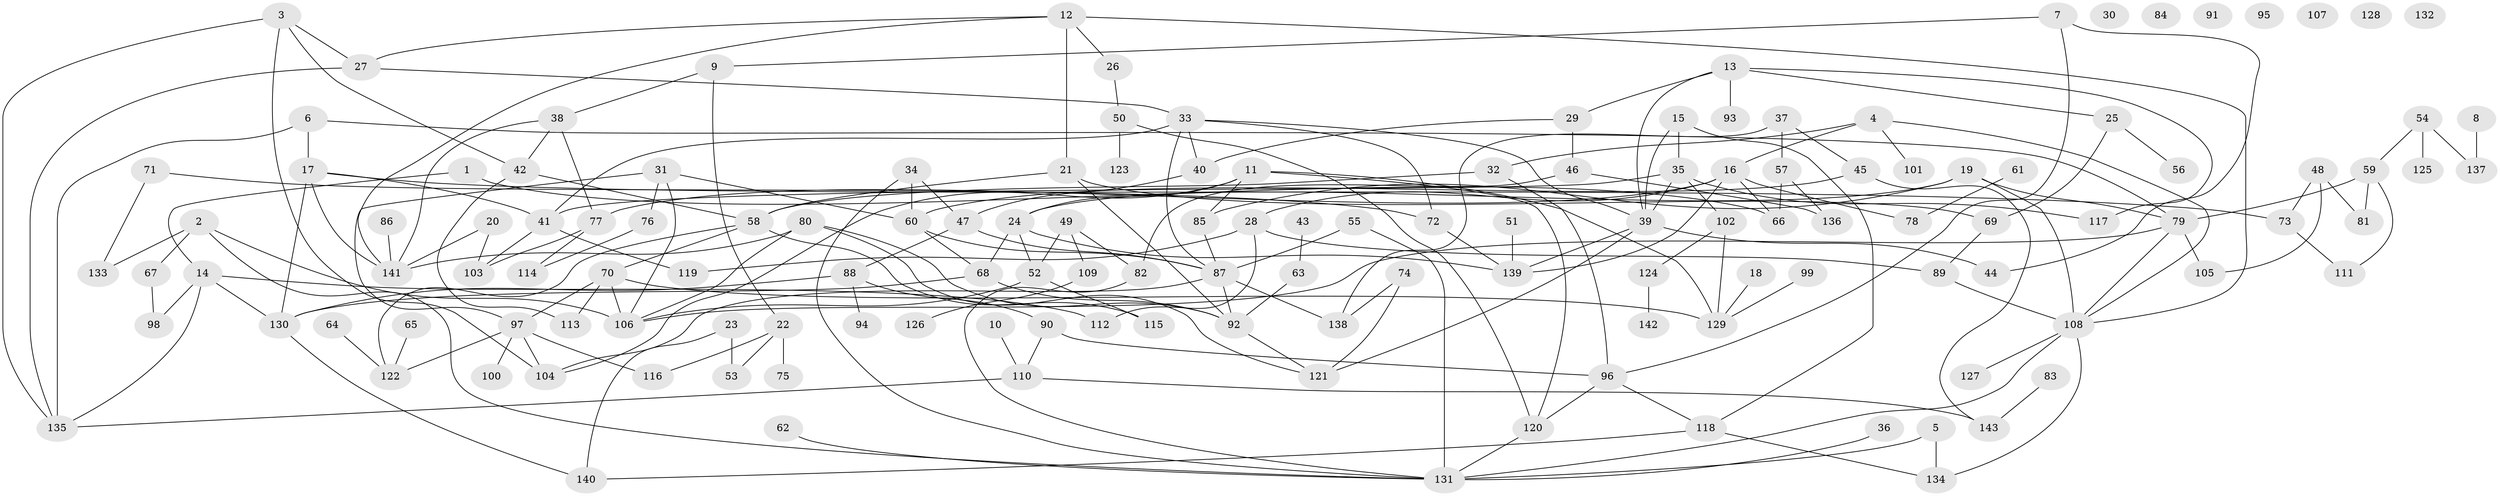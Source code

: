 // coarse degree distribution, {4: 0.1, 1: 0.23, 0: 0.07, 3: 0.12, 5: 0.15, 6: 0.03, 2: 0.22, 10: 0.04, 7: 0.02, 9: 0.02}
// Generated by graph-tools (version 1.1) at 2025/42/03/04/25 21:42:30]
// undirected, 143 vertices, 214 edges
graph export_dot {
graph [start="1"]
  node [color=gray90,style=filled];
  1;
  2;
  3;
  4;
  5;
  6;
  7;
  8;
  9;
  10;
  11;
  12;
  13;
  14;
  15;
  16;
  17;
  18;
  19;
  20;
  21;
  22;
  23;
  24;
  25;
  26;
  27;
  28;
  29;
  30;
  31;
  32;
  33;
  34;
  35;
  36;
  37;
  38;
  39;
  40;
  41;
  42;
  43;
  44;
  45;
  46;
  47;
  48;
  49;
  50;
  51;
  52;
  53;
  54;
  55;
  56;
  57;
  58;
  59;
  60;
  61;
  62;
  63;
  64;
  65;
  66;
  67;
  68;
  69;
  70;
  71;
  72;
  73;
  74;
  75;
  76;
  77;
  78;
  79;
  80;
  81;
  82;
  83;
  84;
  85;
  86;
  87;
  88;
  89;
  90;
  91;
  92;
  93;
  94;
  95;
  96;
  97;
  98;
  99;
  100;
  101;
  102;
  103;
  104;
  105;
  106;
  107;
  108;
  109;
  110;
  111;
  112;
  113;
  114;
  115;
  116;
  117;
  118;
  119;
  120;
  121;
  122;
  123;
  124;
  125;
  126;
  127;
  128;
  129;
  130;
  131;
  132;
  133;
  134;
  135;
  136;
  137;
  138;
  139;
  140;
  141;
  142;
  143;
  1 -- 14;
  1 -- 66;
  2 -- 67;
  2 -- 106;
  2 -- 131;
  2 -- 133;
  3 -- 27;
  3 -- 42;
  3 -- 104;
  3 -- 135;
  4 -- 16;
  4 -- 32;
  4 -- 101;
  4 -- 108;
  5 -- 131;
  5 -- 134;
  6 -- 17;
  6 -- 79;
  6 -- 135;
  7 -- 9;
  7 -- 44;
  7 -- 96;
  8 -- 137;
  9 -- 22;
  9 -- 38;
  10 -- 110;
  11 -- 24;
  11 -- 85;
  11 -- 104;
  11 -- 120;
  11 -- 129;
  12 -- 21;
  12 -- 26;
  12 -- 27;
  12 -- 108;
  12 -- 141;
  13 -- 25;
  13 -- 29;
  13 -- 39;
  13 -- 93;
  13 -- 117;
  14 -- 98;
  14 -- 112;
  14 -- 130;
  14 -- 135;
  15 -- 35;
  15 -- 39;
  15 -- 118;
  16 -- 28;
  16 -- 66;
  16 -- 77;
  16 -- 78;
  16 -- 139;
  17 -- 41;
  17 -- 73;
  17 -- 130;
  17 -- 141;
  18 -- 129;
  19 -- 24;
  19 -- 79;
  19 -- 85;
  19 -- 108;
  20 -- 103;
  20 -- 141;
  21 -- 58;
  21 -- 69;
  21 -- 92;
  22 -- 53;
  22 -- 75;
  22 -- 116;
  23 -- 53;
  23 -- 140;
  24 -- 52;
  24 -- 68;
  24 -- 139;
  25 -- 56;
  25 -- 69;
  26 -- 50;
  27 -- 33;
  27 -- 135;
  28 -- 89;
  28 -- 112;
  28 -- 119;
  29 -- 40;
  29 -- 46;
  31 -- 60;
  31 -- 76;
  31 -- 97;
  31 -- 106;
  32 -- 58;
  32 -- 96;
  33 -- 39;
  33 -- 40;
  33 -- 41;
  33 -- 72;
  33 -- 87;
  34 -- 47;
  34 -- 60;
  34 -- 131;
  35 -- 39;
  35 -- 41;
  35 -- 102;
  35 -- 117;
  36 -- 131;
  37 -- 45;
  37 -- 57;
  37 -- 138;
  38 -- 42;
  38 -- 77;
  38 -- 141;
  39 -- 44;
  39 -- 121;
  39 -- 139;
  40 -- 47;
  41 -- 103;
  41 -- 119;
  42 -- 58;
  42 -- 113;
  43 -- 63;
  45 -- 60;
  45 -- 143;
  46 -- 82;
  46 -- 136;
  47 -- 87;
  47 -- 88;
  48 -- 73;
  48 -- 81;
  48 -- 105;
  49 -- 52;
  49 -- 82;
  49 -- 109;
  50 -- 120;
  50 -- 123;
  51 -- 139;
  52 -- 106;
  52 -- 115;
  54 -- 59;
  54 -- 125;
  54 -- 137;
  55 -- 87;
  55 -- 131;
  57 -- 66;
  57 -- 136;
  58 -- 70;
  58 -- 115;
  58 -- 122;
  59 -- 79;
  59 -- 81;
  59 -- 111;
  60 -- 68;
  60 -- 87;
  61 -- 78;
  62 -- 131;
  63 -- 92;
  64 -- 122;
  65 -- 122;
  67 -- 98;
  68 -- 92;
  68 -- 130;
  69 -- 89;
  70 -- 97;
  70 -- 106;
  70 -- 113;
  70 -- 129;
  71 -- 72;
  71 -- 133;
  72 -- 139;
  73 -- 111;
  74 -- 121;
  74 -- 138;
  76 -- 114;
  77 -- 103;
  77 -- 114;
  79 -- 105;
  79 -- 106;
  79 -- 108;
  80 -- 92;
  80 -- 106;
  80 -- 121;
  80 -- 141;
  82 -- 131;
  83 -- 143;
  85 -- 87;
  86 -- 141;
  87 -- 92;
  87 -- 104;
  87 -- 138;
  88 -- 90;
  88 -- 94;
  88 -- 130;
  89 -- 108;
  90 -- 96;
  90 -- 110;
  92 -- 121;
  96 -- 118;
  96 -- 120;
  97 -- 100;
  97 -- 104;
  97 -- 116;
  97 -- 122;
  99 -- 129;
  102 -- 124;
  102 -- 129;
  108 -- 127;
  108 -- 131;
  108 -- 134;
  109 -- 126;
  110 -- 135;
  110 -- 143;
  118 -- 134;
  118 -- 140;
  120 -- 131;
  124 -- 142;
  130 -- 140;
}
